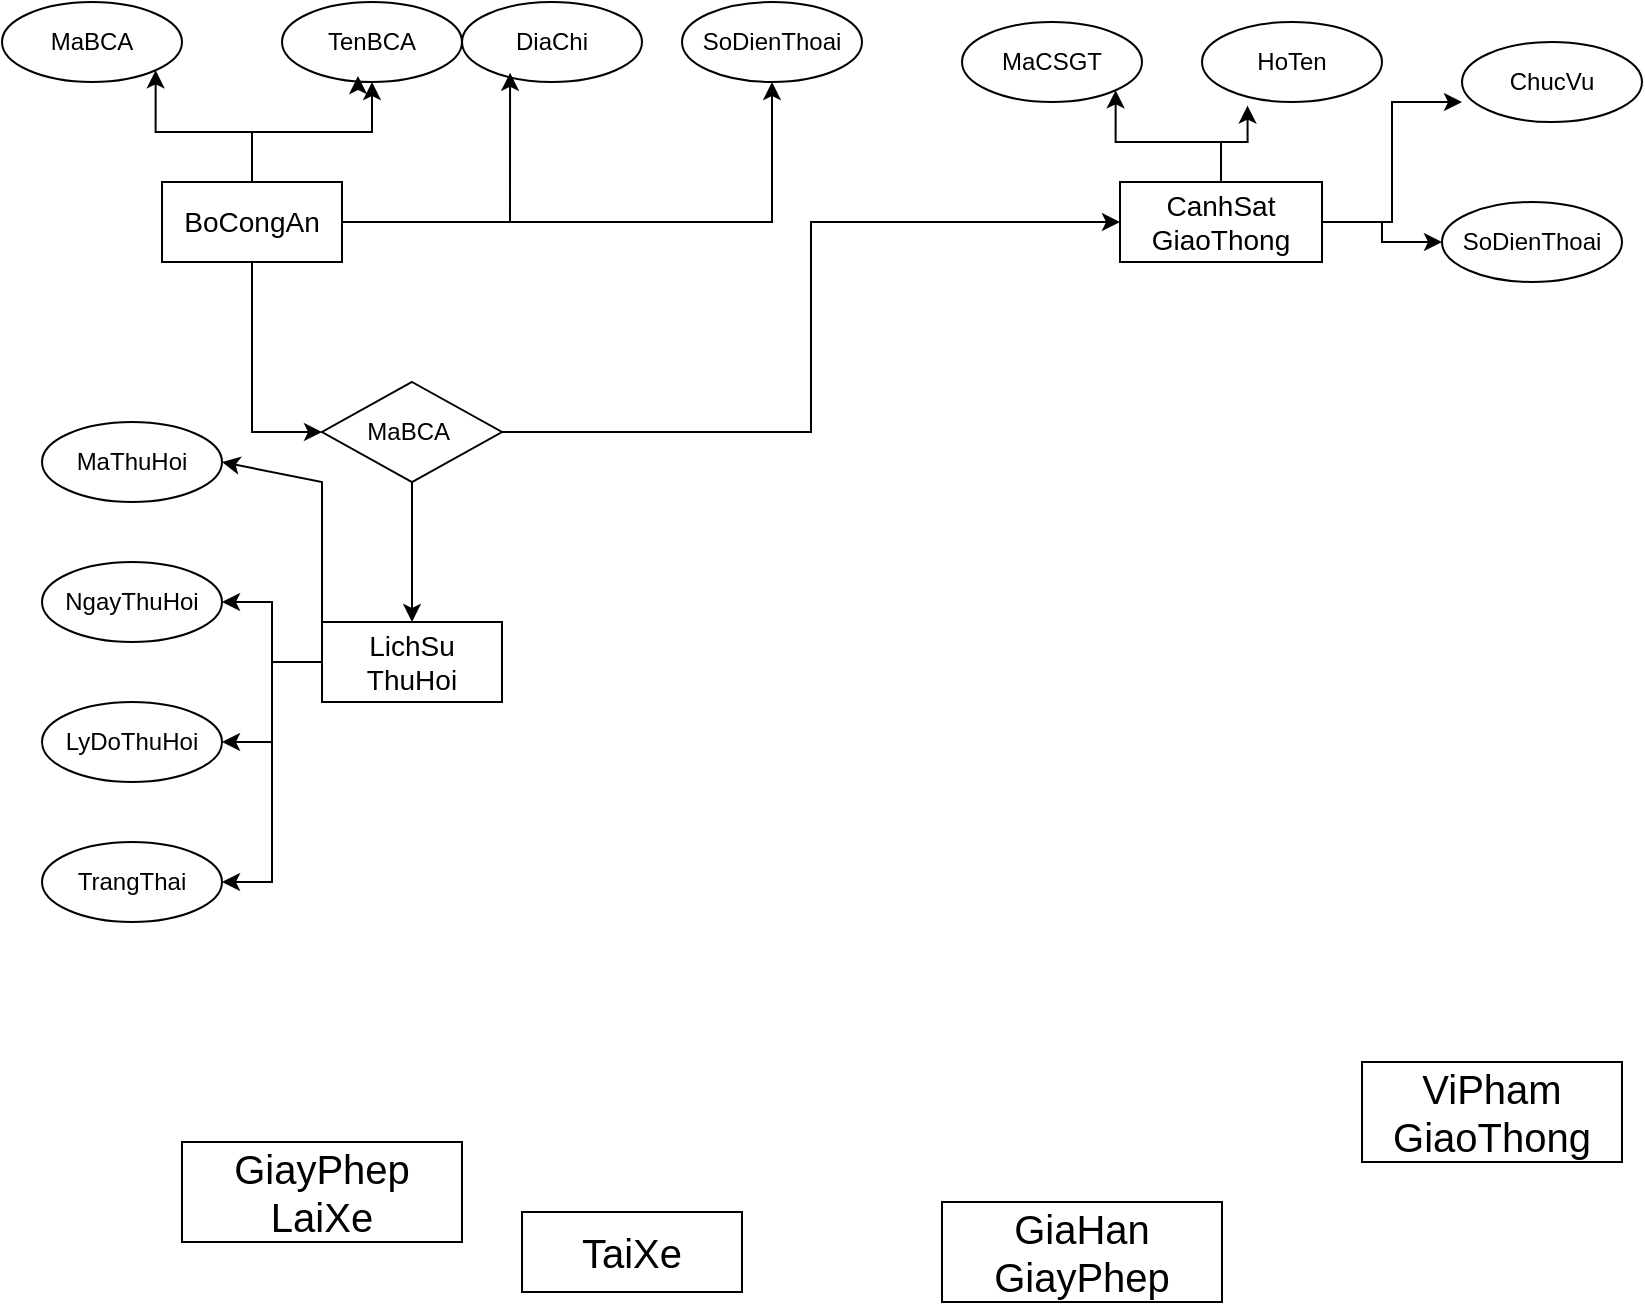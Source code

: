 <mxfile version="26.1.1">
  <diagram id="C5RBs43oDa-KdzZeNtuy" name="Page-1">
    <mxGraphModel dx="1042" dy="578" grid="1" gridSize="10" guides="1" tooltips="1" connect="1" arrows="1" fold="1" page="1" pageScale="1" pageWidth="827" pageHeight="1169" math="0" shadow="0">
      <root>
        <mxCell id="WIyWlLk6GJQsqaUBKTNV-0" />
        <mxCell id="WIyWlLk6GJQsqaUBKTNV-1" parent="WIyWlLk6GJQsqaUBKTNV-0" />
        <mxCell id="iqfqMMVDCSZ3BdLX2HF7-15" value="" style="edgeStyle=orthogonalEdgeStyle;rounded=0;orthogonalLoop=1;jettySize=auto;html=1;" edge="1" parent="WIyWlLk6GJQsqaUBKTNV-1" source="iqfqMMVDCSZ3BdLX2HF7-2" target="iqfqMMVDCSZ3BdLX2HF7-10">
          <mxGeometry relative="1" as="geometry" />
        </mxCell>
        <mxCell id="iqfqMMVDCSZ3BdLX2HF7-17" style="edgeStyle=orthogonalEdgeStyle;rounded=0;orthogonalLoop=1;jettySize=auto;html=1;" edge="1" parent="WIyWlLk6GJQsqaUBKTNV-1" source="iqfqMMVDCSZ3BdLX2HF7-2" target="iqfqMMVDCSZ3BdLX2HF7-13">
          <mxGeometry relative="1" as="geometry" />
        </mxCell>
        <mxCell id="iqfqMMVDCSZ3BdLX2HF7-18" style="edgeStyle=orthogonalEdgeStyle;rounded=0;orthogonalLoop=1;jettySize=auto;html=1;entryX=1;entryY=1;entryDx=0;entryDy=0;" edge="1" parent="WIyWlLk6GJQsqaUBKTNV-1" source="iqfqMMVDCSZ3BdLX2HF7-2" target="iqfqMMVDCSZ3BdLX2HF7-9">
          <mxGeometry relative="1" as="geometry" />
        </mxCell>
        <mxCell id="iqfqMMVDCSZ3BdLX2HF7-26" style="edgeStyle=orthogonalEdgeStyle;rounded=0;orthogonalLoop=1;jettySize=auto;html=1;entryX=0;entryY=0.5;entryDx=0;entryDy=0;" edge="1" parent="WIyWlLk6GJQsqaUBKTNV-1" source="iqfqMMVDCSZ3BdLX2HF7-2" target="iqfqMMVDCSZ3BdLX2HF7-24">
          <mxGeometry relative="1" as="geometry" />
        </mxCell>
        <mxCell id="iqfqMMVDCSZ3BdLX2HF7-2" value="&lt;font style=&quot;font-size: 14px;&quot;&gt;BoCongAn&lt;/font&gt;" style="rounded=0;whiteSpace=wrap;html=1;" vertex="1" parent="WIyWlLk6GJQsqaUBKTNV-1">
          <mxGeometry x="80" y="90" width="90" height="40" as="geometry" />
        </mxCell>
        <mxCell id="iqfqMMVDCSZ3BdLX2HF7-3" value="&lt;font style=&quot;font-size: 20px;&quot;&gt;TaiXe&lt;/font&gt;" style="rounded=0;whiteSpace=wrap;html=1;" vertex="1" parent="WIyWlLk6GJQsqaUBKTNV-1">
          <mxGeometry x="260" y="605" width="110" height="40" as="geometry" />
        </mxCell>
        <mxCell id="iqfqMMVDCSZ3BdLX2HF7-27" style="edgeStyle=orthogonalEdgeStyle;rounded=0;orthogonalLoop=1;jettySize=auto;html=1;entryX=0;entryY=0.5;entryDx=0;entryDy=0;" edge="1" parent="WIyWlLk6GJQsqaUBKTNV-1" source="iqfqMMVDCSZ3BdLX2HF7-4" target="iqfqMMVDCSZ3BdLX2HF7-22">
          <mxGeometry relative="1" as="geometry" />
        </mxCell>
        <mxCell id="iqfqMMVDCSZ3BdLX2HF7-4" value="&lt;font style=&quot;font-size: 14px;&quot;&gt;CanhSat&lt;br&gt;GiaoThong&lt;/font&gt;" style="rounded=0;whiteSpace=wrap;html=1;" vertex="1" parent="WIyWlLk6GJQsqaUBKTNV-1">
          <mxGeometry x="559" y="90" width="101" height="40" as="geometry" />
        </mxCell>
        <mxCell id="iqfqMMVDCSZ3BdLX2HF7-5" value="&lt;font style=&quot;font-size: 20px;&quot;&gt;ViPham&lt;br&gt;GiaoThong&lt;/font&gt;" style="rounded=0;whiteSpace=wrap;html=1;" vertex="1" parent="WIyWlLk6GJQsqaUBKTNV-1">
          <mxGeometry x="680" y="530" width="130" height="50" as="geometry" />
        </mxCell>
        <mxCell id="iqfqMMVDCSZ3BdLX2HF7-6" value="&lt;font style=&quot;font-size: 20px;&quot;&gt;GiayPhep&lt;br&gt;LaiXe&lt;/font&gt;" style="rounded=0;whiteSpace=wrap;html=1;" vertex="1" parent="WIyWlLk6GJQsqaUBKTNV-1">
          <mxGeometry x="90" y="570" width="140" height="50" as="geometry" />
        </mxCell>
        <mxCell id="iqfqMMVDCSZ3BdLX2HF7-7" value="&lt;font style=&quot;font-size: 20px;&quot;&gt;GiaHan&lt;br&gt;GiayPhep&lt;/font&gt;" style="rounded=0;whiteSpace=wrap;html=1;" vertex="1" parent="WIyWlLk6GJQsqaUBKTNV-1">
          <mxGeometry x="470" y="600" width="140" height="50" as="geometry" />
        </mxCell>
        <mxCell id="iqfqMMVDCSZ3BdLX2HF7-50" style="edgeStyle=orthogonalEdgeStyle;rounded=0;orthogonalLoop=1;jettySize=auto;html=1;entryX=1;entryY=0.5;entryDx=0;entryDy=0;" edge="1" parent="WIyWlLk6GJQsqaUBKTNV-1" source="iqfqMMVDCSZ3BdLX2HF7-8" target="iqfqMMVDCSZ3BdLX2HF7-31">
          <mxGeometry relative="1" as="geometry" />
        </mxCell>
        <mxCell id="iqfqMMVDCSZ3BdLX2HF7-51" style="edgeStyle=orthogonalEdgeStyle;rounded=0;orthogonalLoop=1;jettySize=auto;html=1;entryX=1;entryY=0.5;entryDx=0;entryDy=0;" edge="1" parent="WIyWlLk6GJQsqaUBKTNV-1" source="iqfqMMVDCSZ3BdLX2HF7-8" target="iqfqMMVDCSZ3BdLX2HF7-32">
          <mxGeometry relative="1" as="geometry" />
        </mxCell>
        <mxCell id="iqfqMMVDCSZ3BdLX2HF7-52" style="edgeStyle=orthogonalEdgeStyle;rounded=0;orthogonalLoop=1;jettySize=auto;html=1;entryX=1;entryY=0.5;entryDx=0;entryDy=0;" edge="1" parent="WIyWlLk6GJQsqaUBKTNV-1" source="iqfqMMVDCSZ3BdLX2HF7-8" target="iqfqMMVDCSZ3BdLX2HF7-34">
          <mxGeometry relative="1" as="geometry" />
        </mxCell>
        <mxCell id="iqfqMMVDCSZ3BdLX2HF7-8" value="&lt;font style=&quot;font-size: 14px;&quot;&gt;LichSu&lt;br&gt;ThuHoi&lt;/font&gt;" style="rounded=0;whiteSpace=wrap;html=1;" vertex="1" parent="WIyWlLk6GJQsqaUBKTNV-1">
          <mxGeometry x="160" y="310" width="90" height="40" as="geometry" />
        </mxCell>
        <mxCell id="iqfqMMVDCSZ3BdLX2HF7-9" value="MaBCA" style="ellipse;whiteSpace=wrap;html=1;" vertex="1" parent="WIyWlLk6GJQsqaUBKTNV-1">
          <mxGeometry width="90" height="40" as="geometry" />
        </mxCell>
        <mxCell id="iqfqMMVDCSZ3BdLX2HF7-10" value="TenBCA" style="ellipse;whiteSpace=wrap;html=1;" vertex="1" parent="WIyWlLk6GJQsqaUBKTNV-1">
          <mxGeometry x="140" width="90" height="40" as="geometry" />
        </mxCell>
        <mxCell id="iqfqMMVDCSZ3BdLX2HF7-12" value="DiaChi" style="ellipse;whiteSpace=wrap;html=1;" vertex="1" parent="WIyWlLk6GJQsqaUBKTNV-1">
          <mxGeometry x="230" width="90" height="40" as="geometry" />
        </mxCell>
        <mxCell id="iqfqMMVDCSZ3BdLX2HF7-13" value="SoDienThoai" style="ellipse;whiteSpace=wrap;html=1;" vertex="1" parent="WIyWlLk6GJQsqaUBKTNV-1">
          <mxGeometry x="340" width="90" height="40" as="geometry" />
        </mxCell>
        <mxCell id="iqfqMMVDCSZ3BdLX2HF7-14" style="edgeStyle=orthogonalEdgeStyle;rounded=0;orthogonalLoop=1;jettySize=auto;html=1;exitX=0.5;exitY=1;exitDx=0;exitDy=0;entryX=0.422;entryY=0.925;entryDx=0;entryDy=0;entryPerimeter=0;" edge="1" parent="WIyWlLk6GJQsqaUBKTNV-1" source="iqfqMMVDCSZ3BdLX2HF7-10" target="iqfqMMVDCSZ3BdLX2HF7-10">
          <mxGeometry relative="1" as="geometry" />
        </mxCell>
        <mxCell id="iqfqMMVDCSZ3BdLX2HF7-16" style="edgeStyle=orthogonalEdgeStyle;rounded=0;orthogonalLoop=1;jettySize=auto;html=1;entryX=0.267;entryY=0.885;entryDx=0;entryDy=0;entryPerimeter=0;" edge="1" parent="WIyWlLk6GJQsqaUBKTNV-1" source="iqfqMMVDCSZ3BdLX2HF7-2" target="iqfqMMVDCSZ3BdLX2HF7-12">
          <mxGeometry relative="1" as="geometry" />
        </mxCell>
        <mxCell id="iqfqMMVDCSZ3BdLX2HF7-19" value="MaCSGT" style="ellipse;whiteSpace=wrap;html=1;" vertex="1" parent="WIyWlLk6GJQsqaUBKTNV-1">
          <mxGeometry x="480" y="10" width="90" height="40" as="geometry" />
        </mxCell>
        <mxCell id="iqfqMMVDCSZ3BdLX2HF7-20" value="HoTen" style="ellipse;whiteSpace=wrap;html=1;" vertex="1" parent="WIyWlLk6GJQsqaUBKTNV-1">
          <mxGeometry x="600" y="10" width="90" height="40" as="geometry" />
        </mxCell>
        <mxCell id="iqfqMMVDCSZ3BdLX2HF7-21" value="ChucVu" style="ellipse;whiteSpace=wrap;html=1;" vertex="1" parent="WIyWlLk6GJQsqaUBKTNV-1">
          <mxGeometry x="730" y="20" width="90" height="40" as="geometry" />
        </mxCell>
        <mxCell id="iqfqMMVDCSZ3BdLX2HF7-22" value="SoDienThoai" style="ellipse;whiteSpace=wrap;html=1;" vertex="1" parent="WIyWlLk6GJQsqaUBKTNV-1">
          <mxGeometry x="720" y="100" width="90" height="40" as="geometry" />
        </mxCell>
        <mxCell id="iqfqMMVDCSZ3BdLX2HF7-41" style="edgeStyle=orthogonalEdgeStyle;rounded=0;orthogonalLoop=1;jettySize=auto;html=1;entryX=0;entryY=0.5;entryDx=0;entryDy=0;" edge="1" parent="WIyWlLk6GJQsqaUBKTNV-1" source="iqfqMMVDCSZ3BdLX2HF7-24" target="iqfqMMVDCSZ3BdLX2HF7-4">
          <mxGeometry relative="1" as="geometry" />
        </mxCell>
        <mxCell id="iqfqMMVDCSZ3BdLX2HF7-44" style="edgeStyle=orthogonalEdgeStyle;rounded=0;orthogonalLoop=1;jettySize=auto;html=1;entryX=0.5;entryY=0;entryDx=0;entryDy=0;" edge="1" parent="WIyWlLk6GJQsqaUBKTNV-1" source="iqfqMMVDCSZ3BdLX2HF7-24" target="iqfqMMVDCSZ3BdLX2HF7-8">
          <mxGeometry relative="1" as="geometry" />
        </mxCell>
        <mxCell id="iqfqMMVDCSZ3BdLX2HF7-24" value="MaBCA&amp;nbsp;" style="rhombus;whiteSpace=wrap;html=1;" vertex="1" parent="WIyWlLk6GJQsqaUBKTNV-1">
          <mxGeometry x="160" y="190" width="90" height="50" as="geometry" />
        </mxCell>
        <mxCell id="iqfqMMVDCSZ3BdLX2HF7-28" style="edgeStyle=orthogonalEdgeStyle;rounded=0;orthogonalLoop=1;jettySize=auto;html=1;entryX=0;entryY=0.75;entryDx=0;entryDy=0;entryPerimeter=0;" edge="1" parent="WIyWlLk6GJQsqaUBKTNV-1" source="iqfqMMVDCSZ3BdLX2HF7-4" target="iqfqMMVDCSZ3BdLX2HF7-21">
          <mxGeometry relative="1" as="geometry" />
        </mxCell>
        <mxCell id="iqfqMMVDCSZ3BdLX2HF7-29" style="edgeStyle=orthogonalEdgeStyle;rounded=0;orthogonalLoop=1;jettySize=auto;html=1;entryX=0.253;entryY=1.045;entryDx=0;entryDy=0;entryPerimeter=0;" edge="1" parent="WIyWlLk6GJQsqaUBKTNV-1" source="iqfqMMVDCSZ3BdLX2HF7-4" target="iqfqMMVDCSZ3BdLX2HF7-20">
          <mxGeometry relative="1" as="geometry" />
        </mxCell>
        <mxCell id="iqfqMMVDCSZ3BdLX2HF7-30" style="edgeStyle=orthogonalEdgeStyle;rounded=0;orthogonalLoop=1;jettySize=auto;html=1;entryX=1;entryY=1;entryDx=0;entryDy=0;" edge="1" parent="WIyWlLk6GJQsqaUBKTNV-1" source="iqfqMMVDCSZ3BdLX2HF7-4" target="iqfqMMVDCSZ3BdLX2HF7-19">
          <mxGeometry relative="1" as="geometry">
            <mxPoint x="590" y="50" as="targetPoint" />
          </mxGeometry>
        </mxCell>
        <mxCell id="iqfqMMVDCSZ3BdLX2HF7-31" value="NgayThuHoi" style="ellipse;whiteSpace=wrap;html=1;" vertex="1" parent="WIyWlLk6GJQsqaUBKTNV-1">
          <mxGeometry x="20" y="280" width="90" height="40" as="geometry" />
        </mxCell>
        <mxCell id="iqfqMMVDCSZ3BdLX2HF7-32" value="LyDoThuHoi" style="ellipse;whiteSpace=wrap;html=1;" vertex="1" parent="WIyWlLk6GJQsqaUBKTNV-1">
          <mxGeometry x="20" y="350" width="90" height="40" as="geometry" />
        </mxCell>
        <mxCell id="iqfqMMVDCSZ3BdLX2HF7-33" value="MaThuHoi" style="ellipse;whiteSpace=wrap;html=1;" vertex="1" parent="WIyWlLk6GJQsqaUBKTNV-1">
          <mxGeometry x="20" y="210" width="90" height="40" as="geometry" />
        </mxCell>
        <mxCell id="iqfqMMVDCSZ3BdLX2HF7-34" value="TrangThai" style="ellipse;whiteSpace=wrap;html=1;" vertex="1" parent="WIyWlLk6GJQsqaUBKTNV-1">
          <mxGeometry x="20" y="420" width="90" height="40" as="geometry" />
        </mxCell>
        <mxCell id="iqfqMMVDCSZ3BdLX2HF7-46" value="" style="endArrow=classic;html=1;rounded=0;exitX=0;exitY=0.5;exitDx=0;exitDy=0;entryX=1;entryY=0.5;entryDx=0;entryDy=0;" edge="1" parent="WIyWlLk6GJQsqaUBKTNV-1" source="iqfqMMVDCSZ3BdLX2HF7-8" target="iqfqMMVDCSZ3BdLX2HF7-33">
          <mxGeometry width="50" height="50" relative="1" as="geometry">
            <mxPoint x="390" y="350" as="sourcePoint" />
            <mxPoint x="440" y="300" as="targetPoint" />
            <Array as="points">
              <mxPoint x="160" y="240" />
            </Array>
          </mxGeometry>
        </mxCell>
      </root>
    </mxGraphModel>
  </diagram>
</mxfile>
